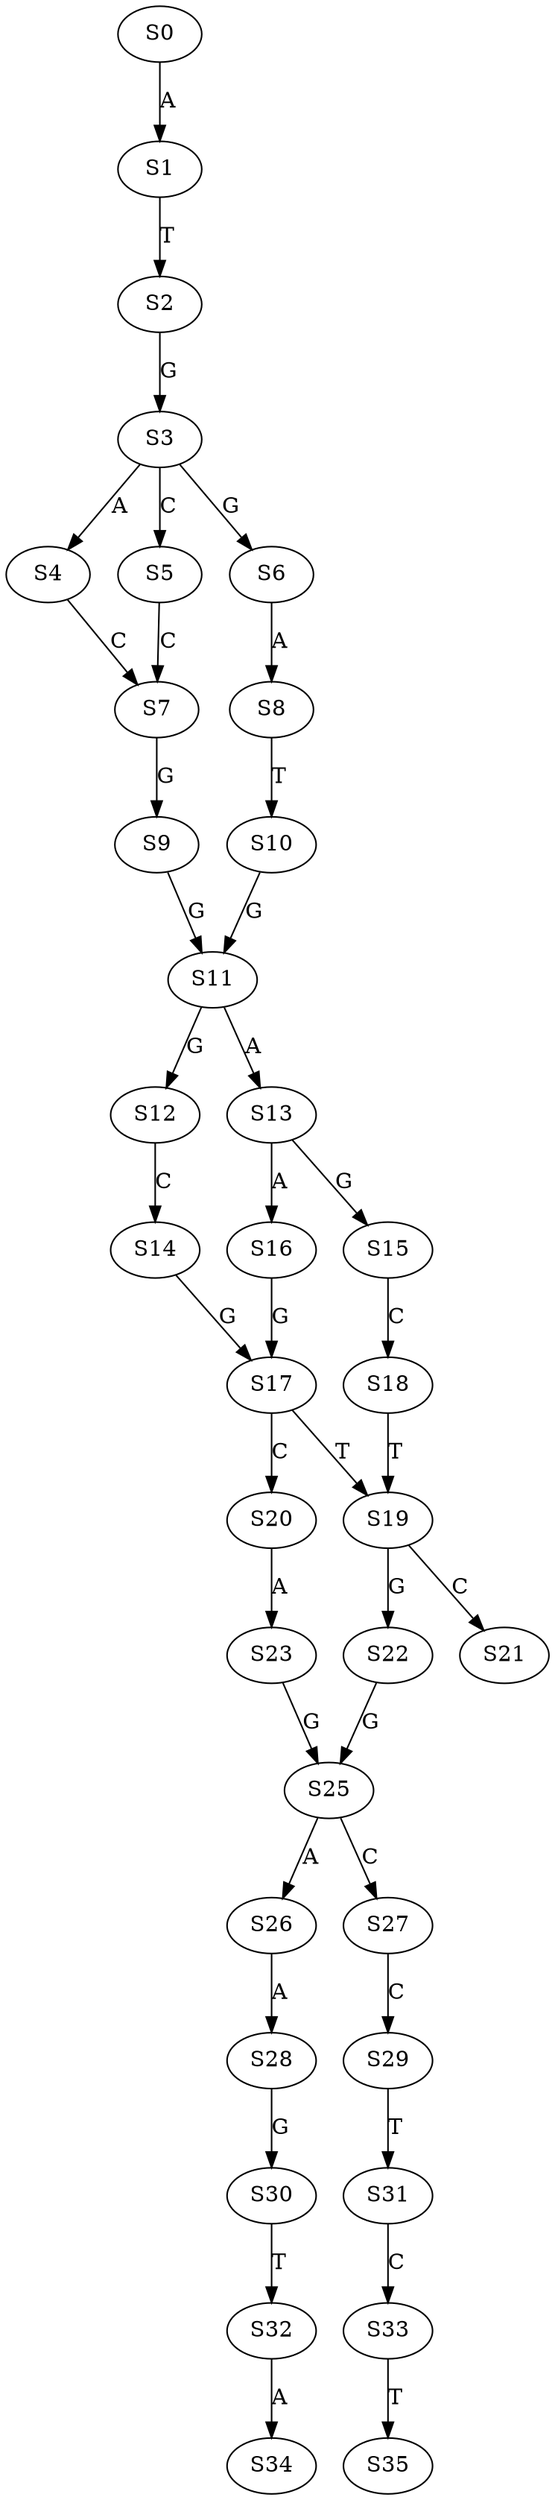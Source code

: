strict digraph  {
	S0 -> S1 [ label = A ];
	S1 -> S2 [ label = T ];
	S2 -> S3 [ label = G ];
	S3 -> S4 [ label = A ];
	S3 -> S5 [ label = C ];
	S3 -> S6 [ label = G ];
	S4 -> S7 [ label = C ];
	S5 -> S7 [ label = C ];
	S6 -> S8 [ label = A ];
	S7 -> S9 [ label = G ];
	S8 -> S10 [ label = T ];
	S9 -> S11 [ label = G ];
	S10 -> S11 [ label = G ];
	S11 -> S12 [ label = G ];
	S11 -> S13 [ label = A ];
	S12 -> S14 [ label = C ];
	S13 -> S15 [ label = G ];
	S13 -> S16 [ label = A ];
	S14 -> S17 [ label = G ];
	S15 -> S18 [ label = C ];
	S16 -> S17 [ label = G ];
	S17 -> S19 [ label = T ];
	S17 -> S20 [ label = C ];
	S18 -> S19 [ label = T ];
	S19 -> S21 [ label = C ];
	S19 -> S22 [ label = G ];
	S20 -> S23 [ label = A ];
	S22 -> S25 [ label = G ];
	S23 -> S25 [ label = G ];
	S25 -> S26 [ label = A ];
	S25 -> S27 [ label = C ];
	S26 -> S28 [ label = A ];
	S27 -> S29 [ label = C ];
	S28 -> S30 [ label = G ];
	S29 -> S31 [ label = T ];
	S30 -> S32 [ label = T ];
	S31 -> S33 [ label = C ];
	S32 -> S34 [ label = A ];
	S33 -> S35 [ label = T ];
}
